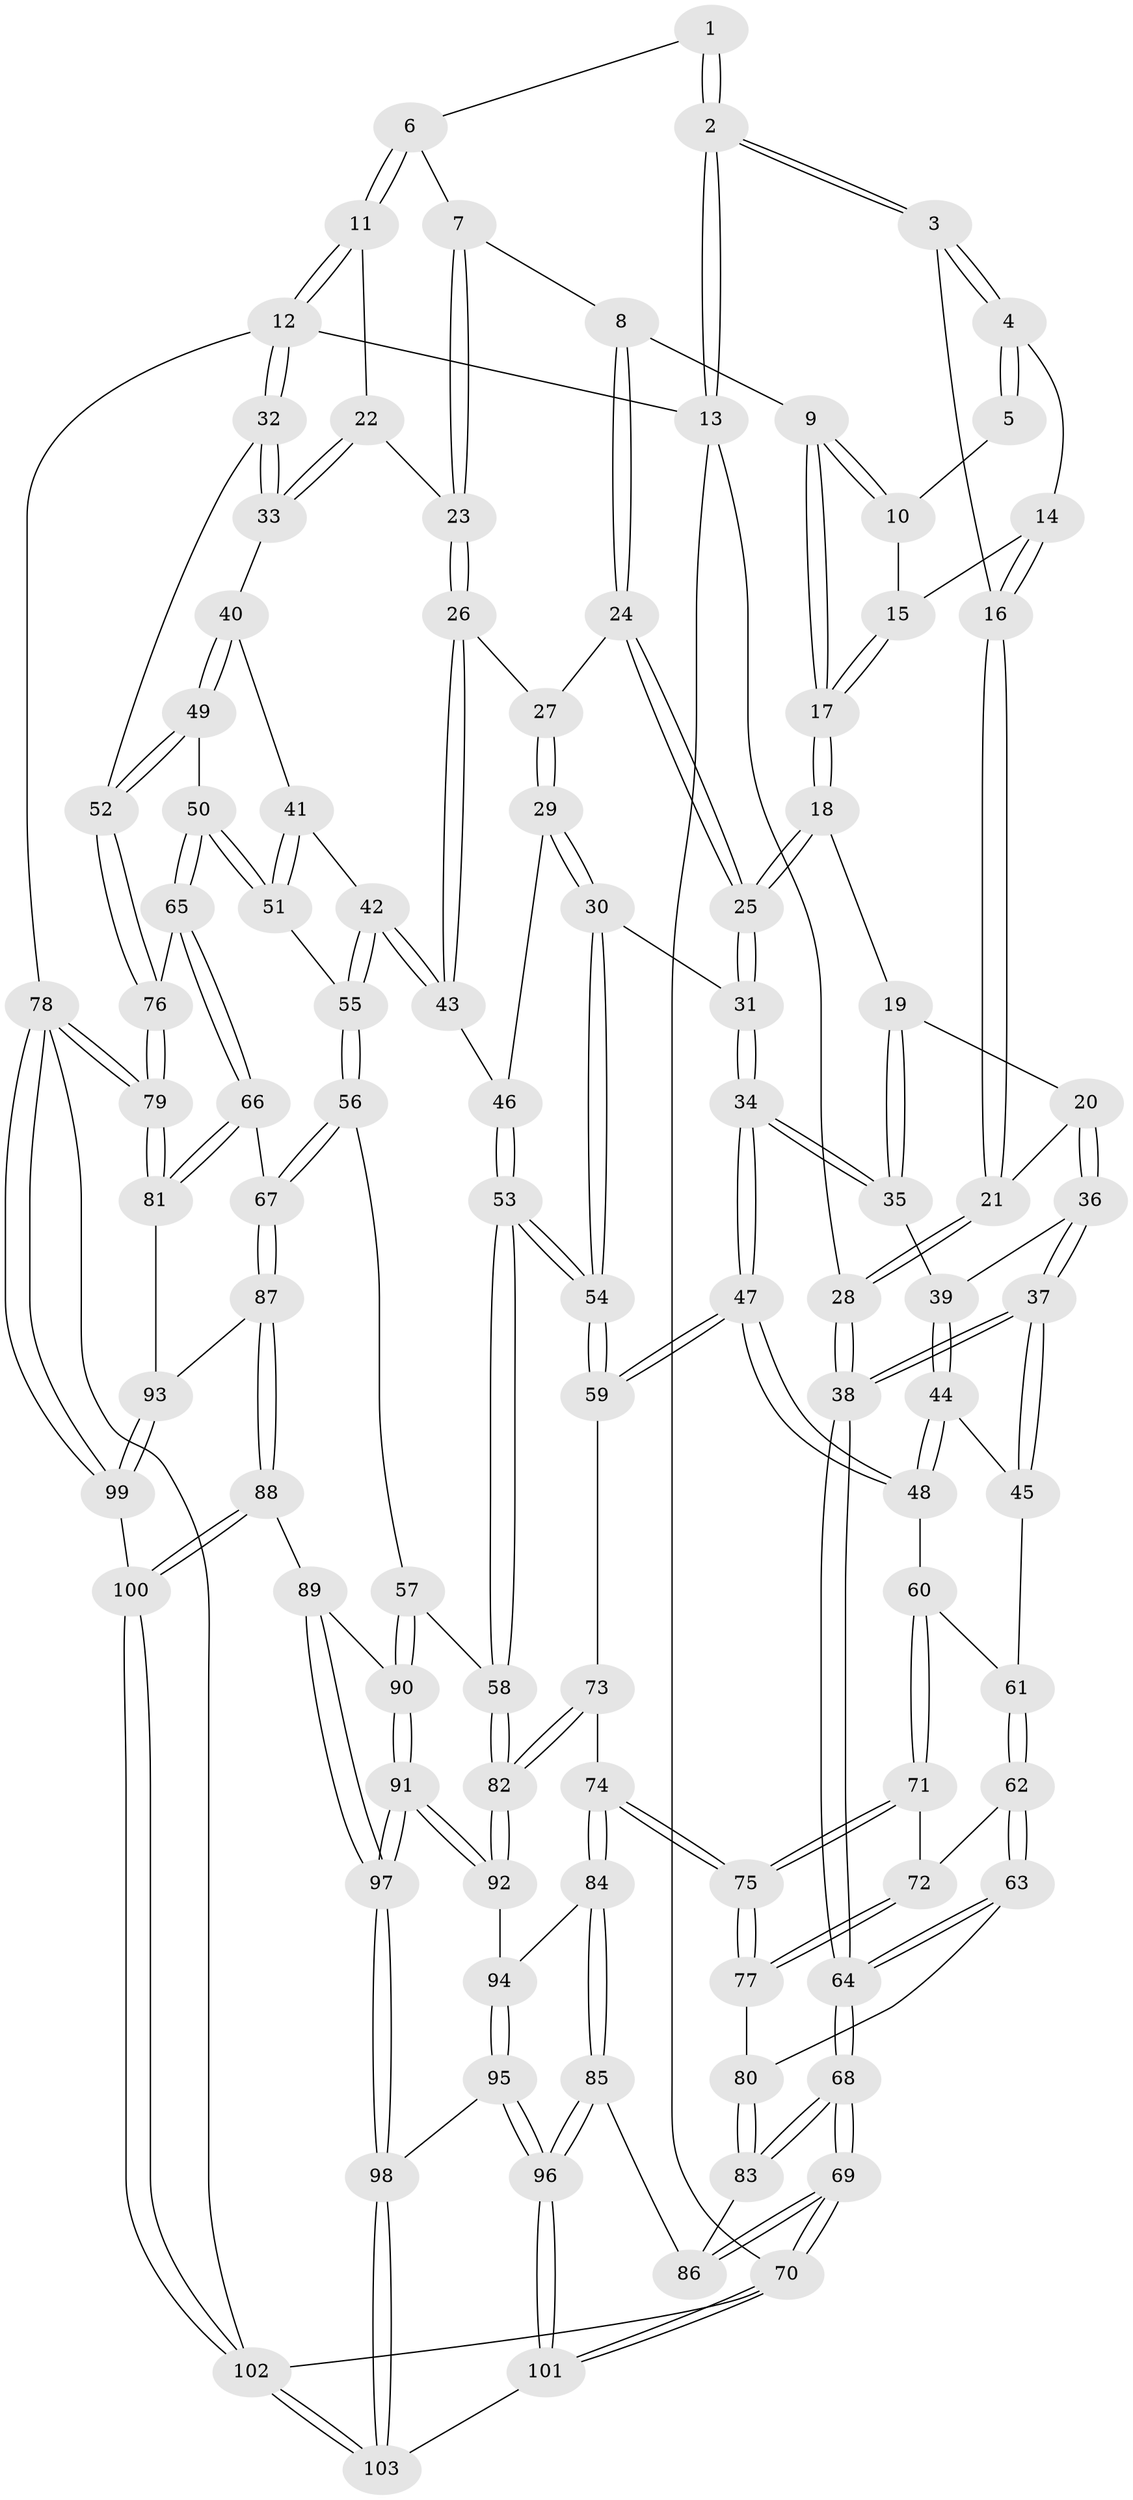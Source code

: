 // Generated by graph-tools (version 1.1) at 2025/03/03/09/25 03:03:17]
// undirected, 103 vertices, 254 edges
graph export_dot {
graph [start="1"]
  node [color=gray90,style=filled];
  1 [pos="+0.336224245266689+0"];
  2 [pos="+0+0"];
  3 [pos="+0+0"];
  4 [pos="+0.10980734033246813+0.05968194497095014"];
  5 [pos="+0.31572872799702584+0"];
  6 [pos="+0.605981035304014+0"];
  7 [pos="+0.4571720962177499+0.10255138213067388"];
  8 [pos="+0.4110115848513128+0.1347984249193407"];
  9 [pos="+0.3383091864148498+0.10446632937722959"];
  10 [pos="+0.3093634112445109+0"];
  11 [pos="+0.7721647533636553+0"];
  12 [pos="+1+0"];
  13 [pos="+0+0"];
  14 [pos="+0.12462648002748973+0.07991514542661399"];
  15 [pos="+0.16521637125832503+0.09044159261033245"];
  16 [pos="+0.07714978224919256+0.17888934261437245"];
  17 [pos="+0.2478964630711329+0.19475027124848446"];
  18 [pos="+0.24780046958959318+0.19514674071031873"];
  19 [pos="+0.23928028908157573+0.2022819771564825"];
  20 [pos="+0.10565586575307764+0.23178180574871707"];
  21 [pos="+0.07446589938331004+0.19770034905312436"];
  22 [pos="+0.7600414869698002+0.03342918995403704"];
  23 [pos="+0.6791346706396949+0.1737706656486653"];
  24 [pos="+0.43508553664957034+0.1938263054444508"];
  25 [pos="+0.37408266729318207+0.3141091539187531"];
  26 [pos="+0.6627009192921718+0.2202689538769091"];
  27 [pos="+0.48036179611746976+0.20641976216189808"];
  28 [pos="+0+0.22042927407443935"];
  29 [pos="+0.4792067338480638+0.34287961022640434"];
  30 [pos="+0.39680935536020145+0.3564216003683157"];
  31 [pos="+0.38112107632724923+0.3486462686614311"];
  32 [pos="+1+0.31301455956774604"];
  33 [pos="+0.9969947363417807+0.2724954219988776"];
  34 [pos="+0.2645401451655323+0.41892340046271154"];
  35 [pos="+0.20951901207259585+0.3418902314851693"];
  36 [pos="+0.09850568364006734+0.27850398155276723"];
  37 [pos="+0+0.383636763583526"];
  38 [pos="+0+0.3897552885755062"];
  39 [pos="+0.13093921452548837+0.32964723483438807"];
  40 [pos="+0.8847795047862178+0.3440329110585161"];
  41 [pos="+0.8631045293585715+0.3489610288171415"];
  42 [pos="+0.7045485135623833+0.3439040881897046"];
  43 [pos="+0.6619336505709482+0.28232871317074193"];
  44 [pos="+0.10462387586034355+0.38717025970230545"];
  45 [pos="+0.019672652043083775+0.4125705127373095"];
  46 [pos="+0.5568718768279516+0.34144907733443736"];
  47 [pos="+0.2340096636025858+0.4952843054270016"];
  48 [pos="+0.2100231016528733+0.4974841042491654"];
  49 [pos="+0.912051548112673+0.48628677748131777"];
  50 [pos="+0.867174974288415+0.5300536192869162"];
  51 [pos="+0.8369472984836818+0.5040216548833875"];
  52 [pos="+1+0.40520317435878733"];
  53 [pos="+0.5123660703698684+0.5954676178846936"];
  54 [pos="+0.48107838800889957+0.5785157202232558"];
  55 [pos="+0.7089067652956809+0.4458869033184144"];
  56 [pos="+0.612529647648165+0.6072238829931981"];
  57 [pos="+0.5898440478448445+0.6121129922023991"];
  58 [pos="+0.5233840707398805+0.6062304329159696"];
  59 [pos="+0.2917349245487648+0.5688913469945928"];
  60 [pos="+0.19176223497127165+0.5053090428731949"];
  61 [pos="+0.07950176659769004+0.47981956206898047"];
  62 [pos="+0.011635722606143414+0.5773746889030528"];
  63 [pos="+0+0.5868683163586291"];
  64 [pos="+0+0.5505880415068207"];
  65 [pos="+0.8714407770767649+0.5731727977683011"];
  66 [pos="+0.8701097027035793+0.6116662028953648"];
  67 [pos="+0.7843465887486386+0.6934753958375102"];
  68 [pos="+0+0.9725268229064606"];
  69 [pos="+0+1"];
  70 [pos="+0+1"];
  71 [pos="+0.13568701007287876+0.5646531665935814"];
  72 [pos="+0.09897396149629797+0.5904879712902066"];
  73 [pos="+0.27950604736194484+0.6069337584856196"];
  74 [pos="+0.23770891978992845+0.7328086611149753"];
  75 [pos="+0.2109379518652123+0.7164377079298216"];
  76 [pos="+1+0.46816587951904387"];
  77 [pos="+0.11386086734266918+0.6731774495694074"];
  78 [pos="+1+0.965794812463959"];
  79 [pos="+1+0.6733318837488341"];
  80 [pos="+0.05870501039127546+0.7029610173306718"];
  81 [pos="+1+0.671221756675616"];
  82 [pos="+0.4430594418076145+0.75603856779449"];
  83 [pos="+0.03258667747725587+0.7879809870400911"];
  84 [pos="+0.24501251875507807+0.766095952038406"];
  85 [pos="+0.20879106082837207+0.8224925615564119"];
  86 [pos="+0.1818611494311175+0.8240721145521446"];
  87 [pos="+0.8053764100788253+0.7873553612093799"];
  88 [pos="+0.7731282832320698+0.8405663581894707"];
  89 [pos="+0.7533398392488431+0.8494802027384573"];
  90 [pos="+0.6073092513794907+0.7595602940853847"];
  91 [pos="+0.5790569306742267+0.8909817817124315"];
  92 [pos="+0.4311460781288972+0.7787087844751618"];
  93 [pos="+0.852680791528017+0.7977482614129595"];
  94 [pos="+0.4196770194542192+0.7846478861699243"];
  95 [pos="+0.3976828672615445+0.9130453448502175"];
  96 [pos="+0.2693199303106569+1"];
  97 [pos="+0.6083575889438765+0.9425218428352847"];
  98 [pos="+0.601183169546439+0.9709367090451586"];
  99 [pos="+1+0.8992255096044598"];
  100 [pos="+0.8403538146495285+0.9876635505024077"];
  101 [pos="+0.25476050347689927+1"];
  102 [pos="+0.7911507788735583+1"];
  103 [pos="+0.594424007132657+1"];
  1 -- 2;
  1 -- 2;
  1 -- 6;
  2 -- 3;
  2 -- 3;
  2 -- 13;
  2 -- 13;
  3 -- 4;
  3 -- 4;
  3 -- 16;
  4 -- 5;
  4 -- 5;
  4 -- 14;
  5 -- 10;
  6 -- 7;
  6 -- 11;
  6 -- 11;
  7 -- 8;
  7 -- 23;
  7 -- 23;
  8 -- 9;
  8 -- 24;
  8 -- 24;
  9 -- 10;
  9 -- 10;
  9 -- 17;
  9 -- 17;
  10 -- 15;
  11 -- 12;
  11 -- 12;
  11 -- 22;
  12 -- 13;
  12 -- 32;
  12 -- 32;
  12 -- 78;
  13 -- 28;
  13 -- 70;
  14 -- 15;
  14 -- 16;
  14 -- 16;
  15 -- 17;
  15 -- 17;
  16 -- 21;
  16 -- 21;
  17 -- 18;
  17 -- 18;
  18 -- 19;
  18 -- 25;
  18 -- 25;
  19 -- 20;
  19 -- 35;
  19 -- 35;
  20 -- 21;
  20 -- 36;
  20 -- 36;
  21 -- 28;
  21 -- 28;
  22 -- 23;
  22 -- 33;
  22 -- 33;
  23 -- 26;
  23 -- 26;
  24 -- 25;
  24 -- 25;
  24 -- 27;
  25 -- 31;
  25 -- 31;
  26 -- 27;
  26 -- 43;
  26 -- 43;
  27 -- 29;
  27 -- 29;
  28 -- 38;
  28 -- 38;
  29 -- 30;
  29 -- 30;
  29 -- 46;
  30 -- 31;
  30 -- 54;
  30 -- 54;
  31 -- 34;
  31 -- 34;
  32 -- 33;
  32 -- 33;
  32 -- 52;
  33 -- 40;
  34 -- 35;
  34 -- 35;
  34 -- 47;
  34 -- 47;
  35 -- 39;
  36 -- 37;
  36 -- 37;
  36 -- 39;
  37 -- 38;
  37 -- 38;
  37 -- 45;
  37 -- 45;
  38 -- 64;
  38 -- 64;
  39 -- 44;
  39 -- 44;
  40 -- 41;
  40 -- 49;
  40 -- 49;
  41 -- 42;
  41 -- 51;
  41 -- 51;
  42 -- 43;
  42 -- 43;
  42 -- 55;
  42 -- 55;
  43 -- 46;
  44 -- 45;
  44 -- 48;
  44 -- 48;
  45 -- 61;
  46 -- 53;
  46 -- 53;
  47 -- 48;
  47 -- 48;
  47 -- 59;
  47 -- 59;
  48 -- 60;
  49 -- 50;
  49 -- 52;
  49 -- 52;
  50 -- 51;
  50 -- 51;
  50 -- 65;
  50 -- 65;
  51 -- 55;
  52 -- 76;
  52 -- 76;
  53 -- 54;
  53 -- 54;
  53 -- 58;
  53 -- 58;
  54 -- 59;
  54 -- 59;
  55 -- 56;
  55 -- 56;
  56 -- 57;
  56 -- 67;
  56 -- 67;
  57 -- 58;
  57 -- 90;
  57 -- 90;
  58 -- 82;
  58 -- 82;
  59 -- 73;
  60 -- 61;
  60 -- 71;
  60 -- 71;
  61 -- 62;
  61 -- 62;
  62 -- 63;
  62 -- 63;
  62 -- 72;
  63 -- 64;
  63 -- 64;
  63 -- 80;
  64 -- 68;
  64 -- 68;
  65 -- 66;
  65 -- 66;
  65 -- 76;
  66 -- 67;
  66 -- 81;
  66 -- 81;
  67 -- 87;
  67 -- 87;
  68 -- 69;
  68 -- 69;
  68 -- 83;
  68 -- 83;
  69 -- 70;
  69 -- 70;
  69 -- 86;
  69 -- 86;
  70 -- 101;
  70 -- 101;
  70 -- 102;
  71 -- 72;
  71 -- 75;
  71 -- 75;
  72 -- 77;
  72 -- 77;
  73 -- 74;
  73 -- 82;
  73 -- 82;
  74 -- 75;
  74 -- 75;
  74 -- 84;
  74 -- 84;
  75 -- 77;
  75 -- 77;
  76 -- 79;
  76 -- 79;
  77 -- 80;
  78 -- 79;
  78 -- 79;
  78 -- 99;
  78 -- 99;
  78 -- 102;
  79 -- 81;
  79 -- 81;
  80 -- 83;
  80 -- 83;
  81 -- 93;
  82 -- 92;
  82 -- 92;
  83 -- 86;
  84 -- 85;
  84 -- 85;
  84 -- 94;
  85 -- 86;
  85 -- 96;
  85 -- 96;
  87 -- 88;
  87 -- 88;
  87 -- 93;
  88 -- 89;
  88 -- 100;
  88 -- 100;
  89 -- 90;
  89 -- 97;
  89 -- 97;
  90 -- 91;
  90 -- 91;
  91 -- 92;
  91 -- 92;
  91 -- 97;
  91 -- 97;
  92 -- 94;
  93 -- 99;
  93 -- 99;
  94 -- 95;
  94 -- 95;
  95 -- 96;
  95 -- 96;
  95 -- 98;
  96 -- 101;
  96 -- 101;
  97 -- 98;
  97 -- 98;
  98 -- 103;
  98 -- 103;
  99 -- 100;
  100 -- 102;
  100 -- 102;
  101 -- 103;
  102 -- 103;
  102 -- 103;
}
